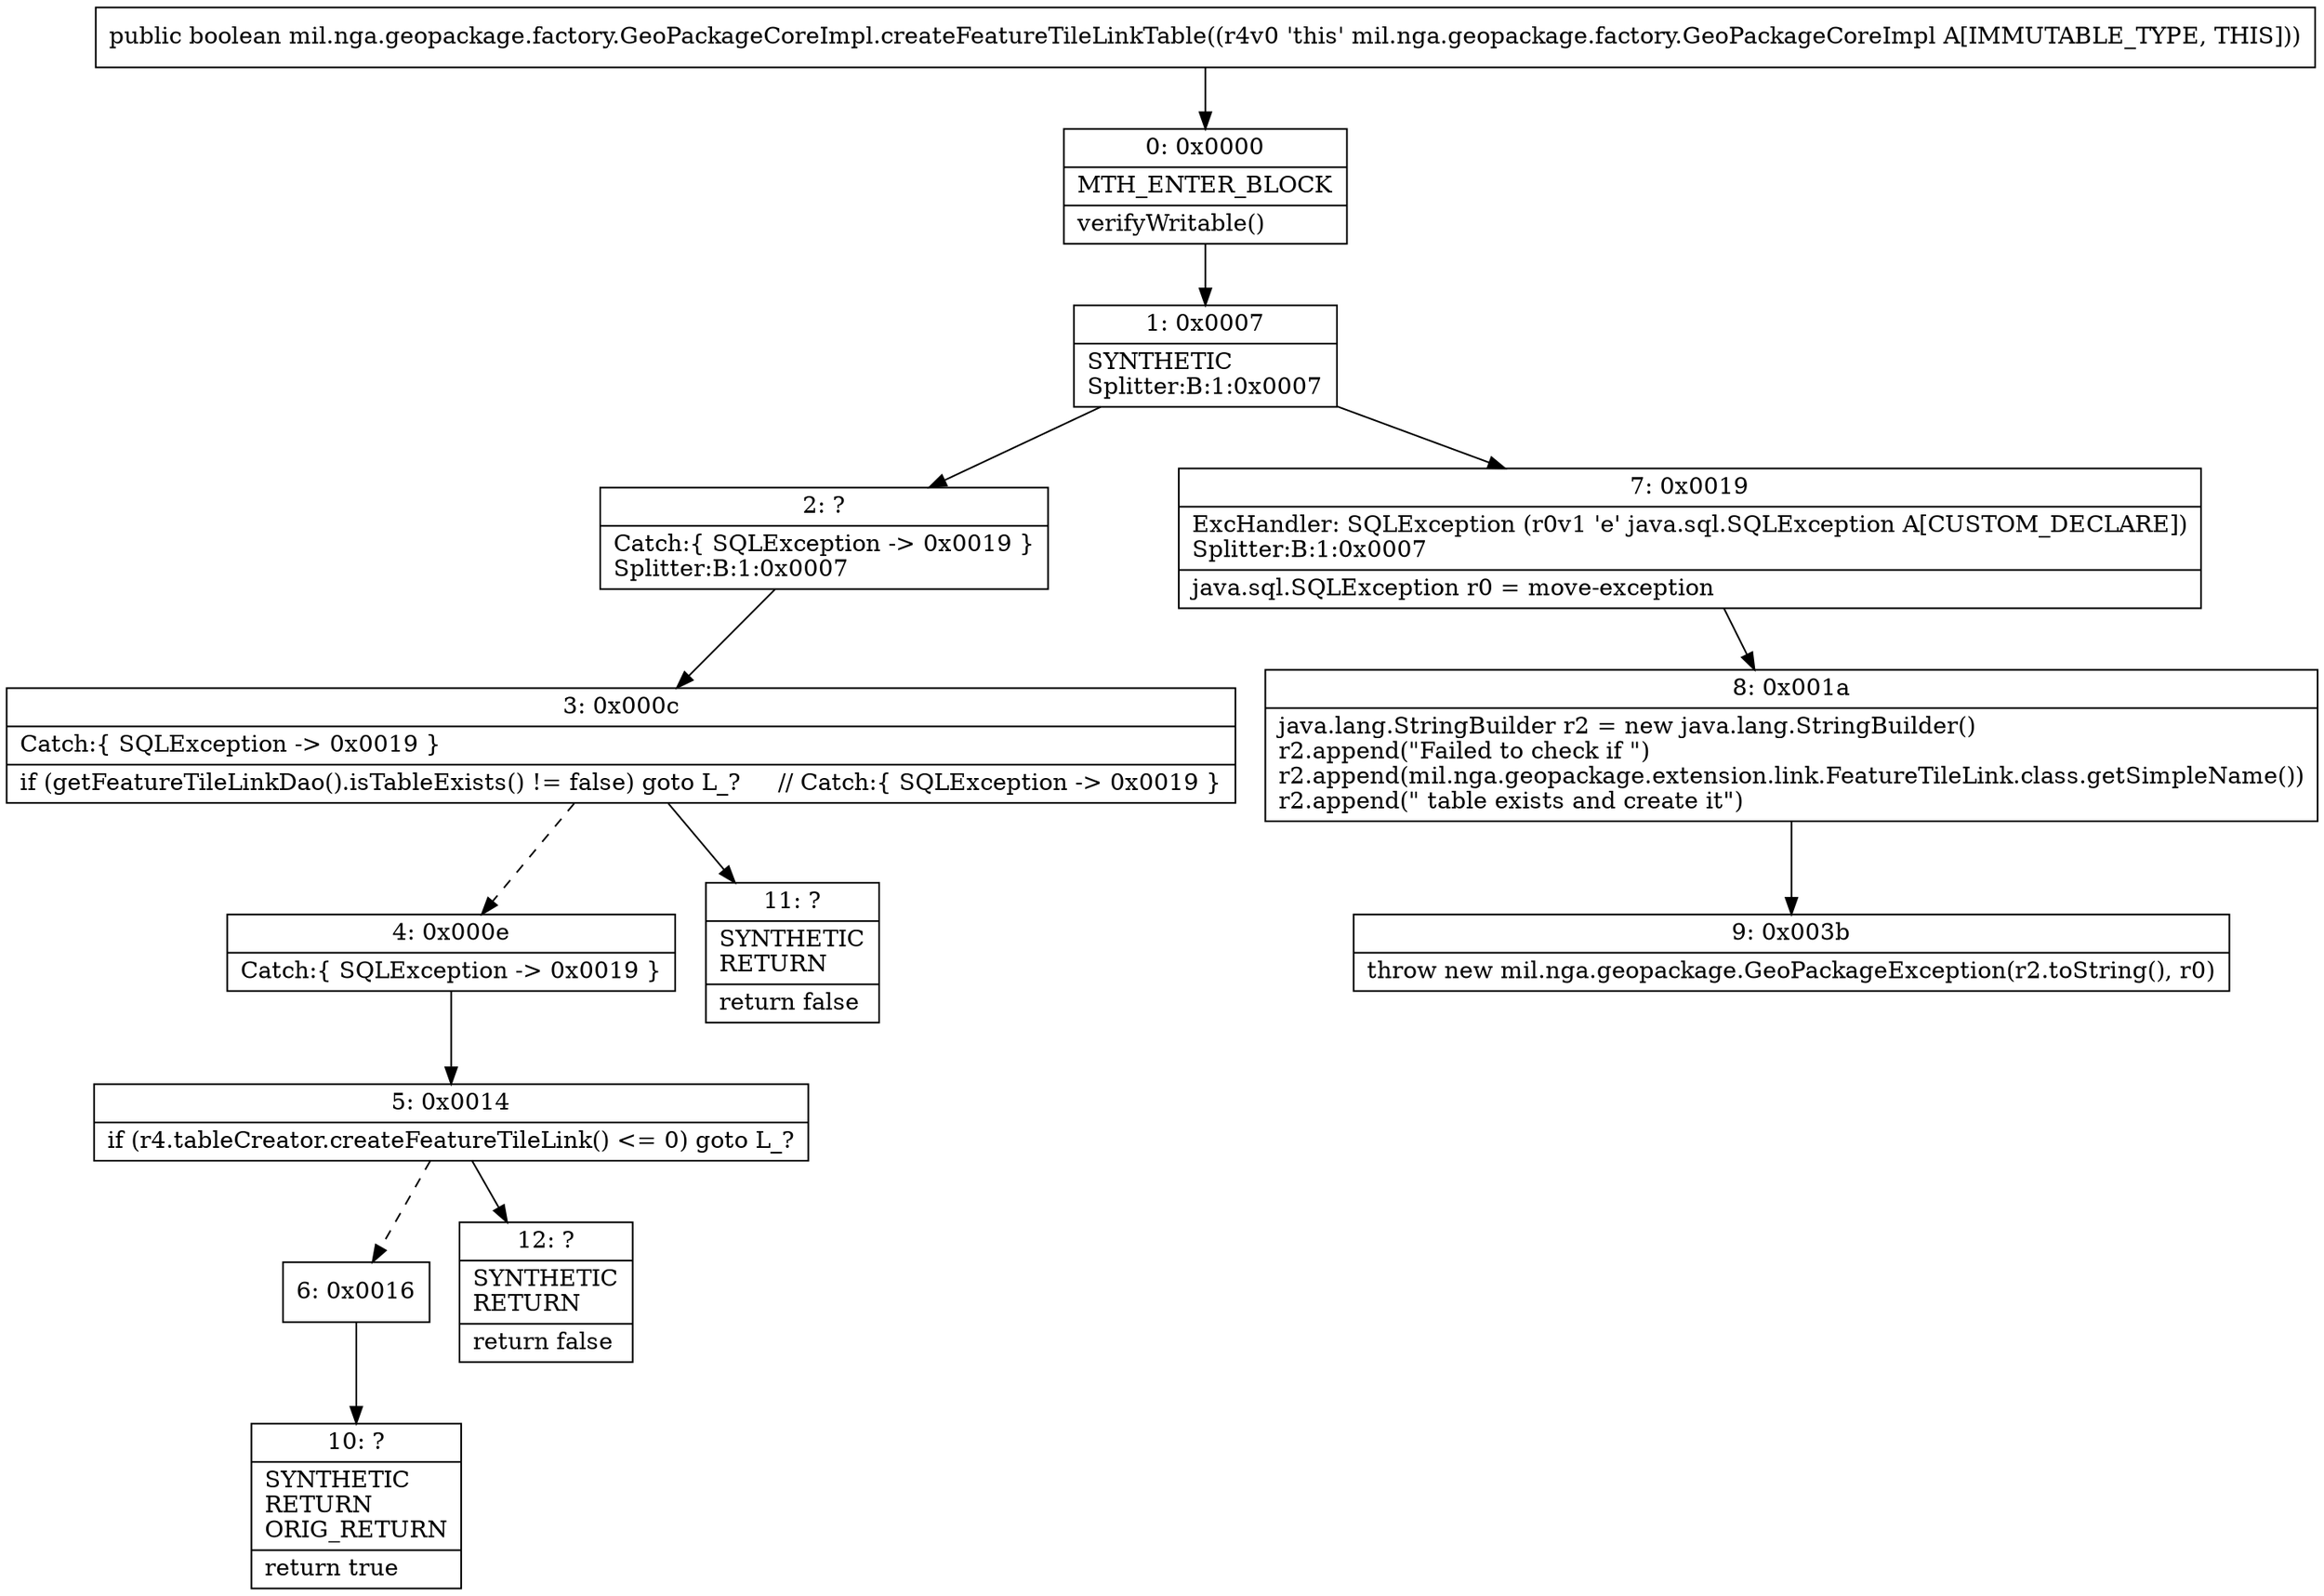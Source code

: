 digraph "CFG formil.nga.geopackage.factory.GeoPackageCoreImpl.createFeatureTileLinkTable()Z" {
Node_0 [shape=record,label="{0\:\ 0x0000|MTH_ENTER_BLOCK\l|verifyWritable()\l}"];
Node_1 [shape=record,label="{1\:\ 0x0007|SYNTHETIC\lSplitter:B:1:0x0007\l}"];
Node_2 [shape=record,label="{2\:\ ?|Catch:\{ SQLException \-\> 0x0019 \}\lSplitter:B:1:0x0007\l}"];
Node_3 [shape=record,label="{3\:\ 0x000c|Catch:\{ SQLException \-\> 0x0019 \}\l|if (getFeatureTileLinkDao().isTableExists() != false) goto L_?     \/\/ Catch:\{ SQLException \-\> 0x0019 \}\l}"];
Node_4 [shape=record,label="{4\:\ 0x000e|Catch:\{ SQLException \-\> 0x0019 \}\l}"];
Node_5 [shape=record,label="{5\:\ 0x0014|if (r4.tableCreator.createFeatureTileLink() \<= 0) goto L_?\l}"];
Node_6 [shape=record,label="{6\:\ 0x0016}"];
Node_7 [shape=record,label="{7\:\ 0x0019|ExcHandler: SQLException (r0v1 'e' java.sql.SQLException A[CUSTOM_DECLARE])\lSplitter:B:1:0x0007\l|java.sql.SQLException r0 = move\-exception\l}"];
Node_8 [shape=record,label="{8\:\ 0x001a|java.lang.StringBuilder r2 = new java.lang.StringBuilder()\lr2.append(\"Failed to check if \")\lr2.append(mil.nga.geopackage.extension.link.FeatureTileLink.class.getSimpleName())\lr2.append(\" table exists and create it\")\l}"];
Node_9 [shape=record,label="{9\:\ 0x003b|throw new mil.nga.geopackage.GeoPackageException(r2.toString(), r0)\l}"];
Node_10 [shape=record,label="{10\:\ ?|SYNTHETIC\lRETURN\lORIG_RETURN\l|return true\l}"];
Node_11 [shape=record,label="{11\:\ ?|SYNTHETIC\lRETURN\l|return false\l}"];
Node_12 [shape=record,label="{12\:\ ?|SYNTHETIC\lRETURN\l|return false\l}"];
MethodNode[shape=record,label="{public boolean mil.nga.geopackage.factory.GeoPackageCoreImpl.createFeatureTileLinkTable((r4v0 'this' mil.nga.geopackage.factory.GeoPackageCoreImpl A[IMMUTABLE_TYPE, THIS])) }"];
MethodNode -> Node_0;
Node_0 -> Node_1;
Node_1 -> Node_2;
Node_1 -> Node_7;
Node_2 -> Node_3;
Node_3 -> Node_4[style=dashed];
Node_3 -> Node_11;
Node_4 -> Node_5;
Node_5 -> Node_6[style=dashed];
Node_5 -> Node_12;
Node_6 -> Node_10;
Node_7 -> Node_8;
Node_8 -> Node_9;
}

